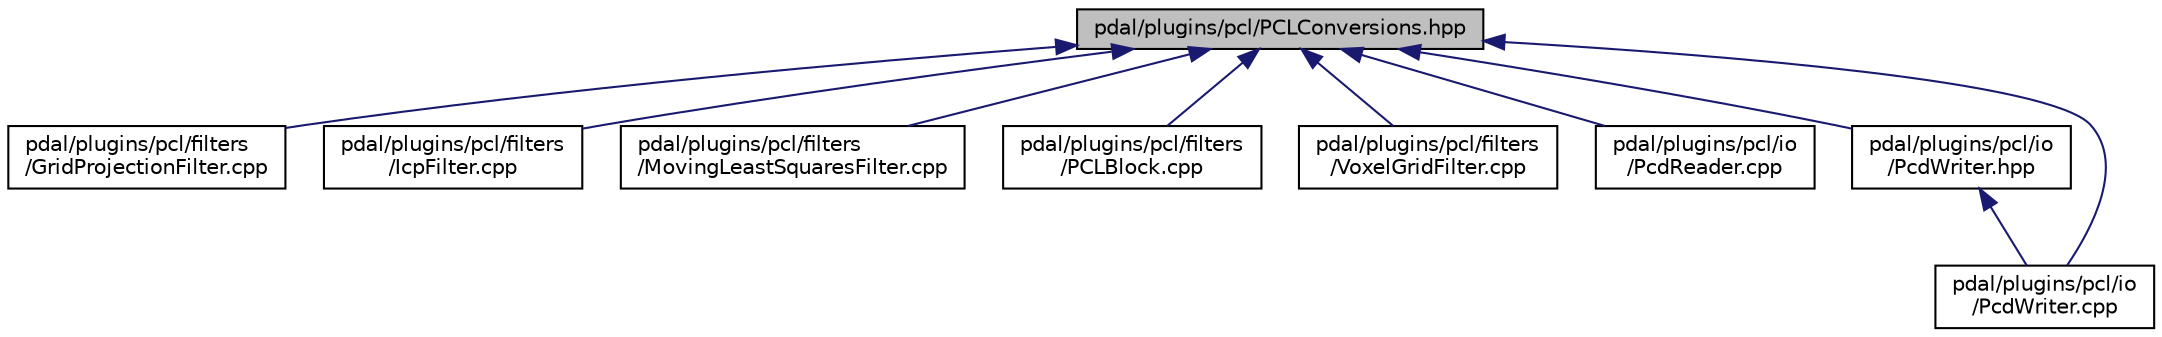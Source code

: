 digraph "pdal/plugins/pcl/PCLConversions.hpp"
{
  edge [fontname="Helvetica",fontsize="10",labelfontname="Helvetica",labelfontsize="10"];
  node [fontname="Helvetica",fontsize="10",shape=record];
  Node1 [label="pdal/plugins/pcl/PCLConversions.hpp",height=0.2,width=0.4,color="black", fillcolor="grey75", style="filled", fontcolor="black"];
  Node1 -> Node2 [dir="back",color="midnightblue",fontsize="10",style="solid",fontname="Helvetica"];
  Node2 [label="pdal/plugins/pcl/filters\l/GridProjectionFilter.cpp",height=0.2,width=0.4,color="black", fillcolor="white", style="filled",URL="$GridProjectionFilter_8cpp.html"];
  Node1 -> Node3 [dir="back",color="midnightblue",fontsize="10",style="solid",fontname="Helvetica"];
  Node3 [label="pdal/plugins/pcl/filters\l/IcpFilter.cpp",height=0.2,width=0.4,color="black", fillcolor="white", style="filled",URL="$IcpFilter_8cpp.html"];
  Node1 -> Node4 [dir="back",color="midnightblue",fontsize="10",style="solid",fontname="Helvetica"];
  Node4 [label="pdal/plugins/pcl/filters\l/MovingLeastSquaresFilter.cpp",height=0.2,width=0.4,color="black", fillcolor="white", style="filled",URL="$MovingLeastSquaresFilter_8cpp.html"];
  Node1 -> Node5 [dir="back",color="midnightblue",fontsize="10",style="solid",fontname="Helvetica"];
  Node5 [label="pdal/plugins/pcl/filters\l/PCLBlock.cpp",height=0.2,width=0.4,color="black", fillcolor="white", style="filled",URL="$PCLBlock_8cpp.html"];
  Node1 -> Node6 [dir="back",color="midnightblue",fontsize="10",style="solid",fontname="Helvetica"];
  Node6 [label="pdal/plugins/pcl/filters\l/VoxelGridFilter.cpp",height=0.2,width=0.4,color="black", fillcolor="white", style="filled",URL="$VoxelGridFilter_8cpp.html"];
  Node1 -> Node7 [dir="back",color="midnightblue",fontsize="10",style="solid",fontname="Helvetica"];
  Node7 [label="pdal/plugins/pcl/io\l/PcdReader.cpp",height=0.2,width=0.4,color="black", fillcolor="white", style="filled",URL="$PcdReader_8cpp.html"];
  Node1 -> Node8 [dir="back",color="midnightblue",fontsize="10",style="solid",fontname="Helvetica"];
  Node8 [label="pdal/plugins/pcl/io\l/PcdWriter.hpp",height=0.2,width=0.4,color="black", fillcolor="white", style="filled",URL="$PcdWriter_8hpp.html"];
  Node8 -> Node9 [dir="back",color="midnightblue",fontsize="10",style="solid",fontname="Helvetica"];
  Node9 [label="pdal/plugins/pcl/io\l/PcdWriter.cpp",height=0.2,width=0.4,color="black", fillcolor="white", style="filled",URL="$PcdWriter_8cpp.html"];
  Node1 -> Node9 [dir="back",color="midnightblue",fontsize="10",style="solid",fontname="Helvetica"];
}

